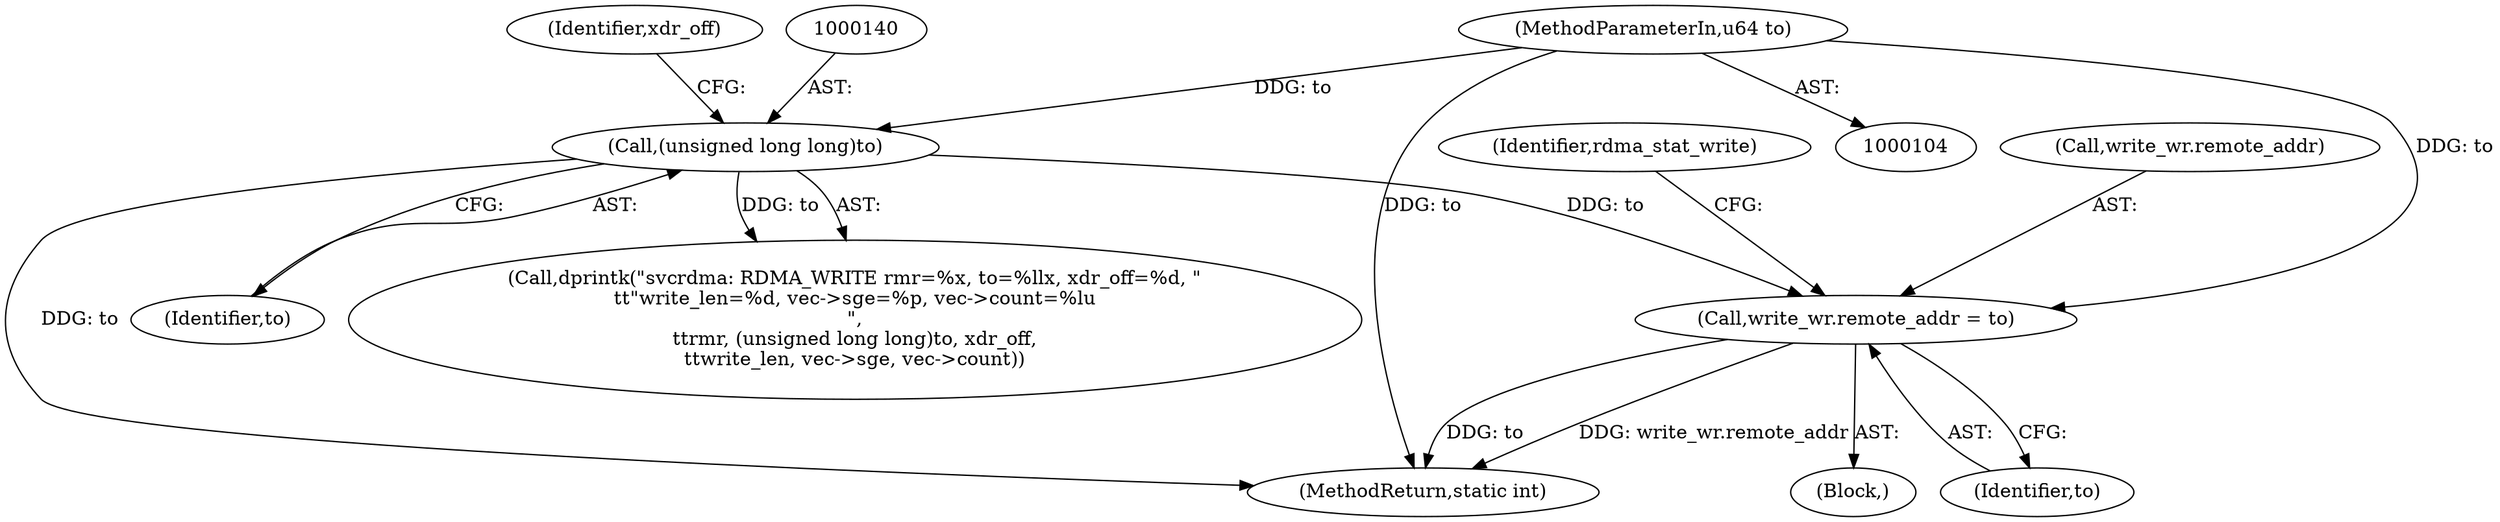 digraph "1_linux_c70422f760c120480fee4de6c38804c72aa26bc1_34@API" {
"1000373" [label="(Call,write_wr.remote_addr = to)"];
"1000139" [label="(Call,(unsigned long long)to)"];
"1000108" [label="(MethodParameterIn,u64 to)"];
"1000136" [label="(Call,dprintk(\"svcrdma: RDMA_WRITE rmr=%x, to=%llx, xdr_off=%d, \"\n\t\t\"write_len=%d, vec->sge=%p, vec->count=%lu\n\",\n\t\trmr, (unsigned long long)to, xdr_off,\n\t\twrite_len, vec->sge, vec->count))"];
"1000108" [label="(MethodParameterIn,u64 to)"];
"1000380" [label="(Identifier,rdma_stat_write)"];
"1000141" [label="(Identifier,to)"];
"1000373" [label="(Call,write_wr.remote_addr = to)"];
"1000374" [label="(Call,write_wr.remote_addr)"];
"1000142" [label="(Identifier,xdr_off)"];
"1000139" [label="(Call,(unsigned long long)to)"];
"1000377" [label="(Identifier,to)"];
"1000112" [label="(Block,)"];
"1000402" [label="(MethodReturn,static int)"];
"1000373" -> "1000112"  [label="AST: "];
"1000373" -> "1000377"  [label="CFG: "];
"1000374" -> "1000373"  [label="AST: "];
"1000377" -> "1000373"  [label="AST: "];
"1000380" -> "1000373"  [label="CFG: "];
"1000373" -> "1000402"  [label="DDG: to"];
"1000373" -> "1000402"  [label="DDG: write_wr.remote_addr"];
"1000139" -> "1000373"  [label="DDG: to"];
"1000108" -> "1000373"  [label="DDG: to"];
"1000139" -> "1000136"  [label="AST: "];
"1000139" -> "1000141"  [label="CFG: "];
"1000140" -> "1000139"  [label="AST: "];
"1000141" -> "1000139"  [label="AST: "];
"1000142" -> "1000139"  [label="CFG: "];
"1000139" -> "1000402"  [label="DDG: to"];
"1000139" -> "1000136"  [label="DDG: to"];
"1000108" -> "1000139"  [label="DDG: to"];
"1000108" -> "1000104"  [label="AST: "];
"1000108" -> "1000402"  [label="DDG: to"];
}
